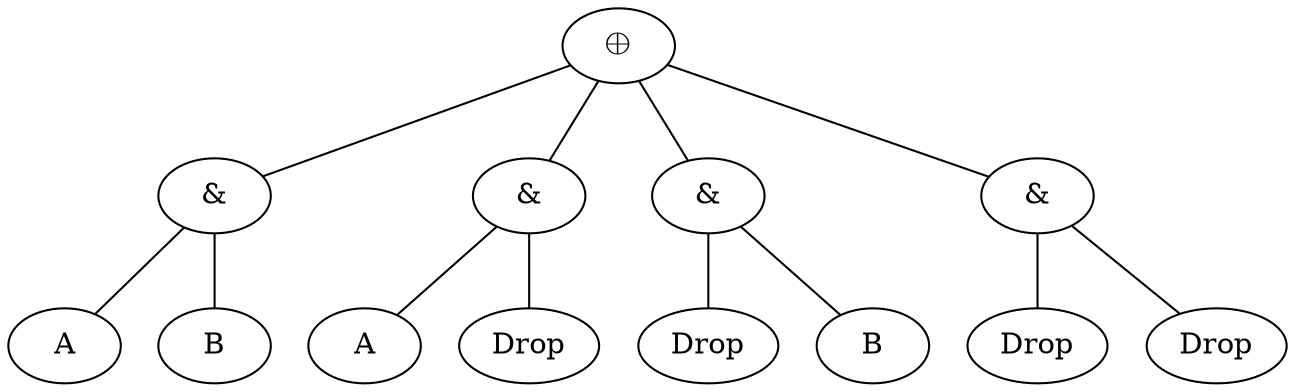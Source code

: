 graph {
    n1 -- n2
    n1 -- n3
    n1 -- n4
    n1 -- n5
    n2 -- n6
    n2 -- n7
    n3 -- n8
    n3 -- n9
    n4 -- n10
    n4 -- n11
    n5 -- n12
    n5 -- n13

    n1[label="⨁"]
    n2[label="&"]
    n3[label="&"]
    n4[label="&"]
    n5[label="&"]
    n6[label="A"]
    n7[label="B"]
    n8[label="A"]
    n9[label="Drop"]
    n10[label="Drop"]
    n11[label="B"]
    n12[label="Drop"]
    n13[label="Drop"]
}


